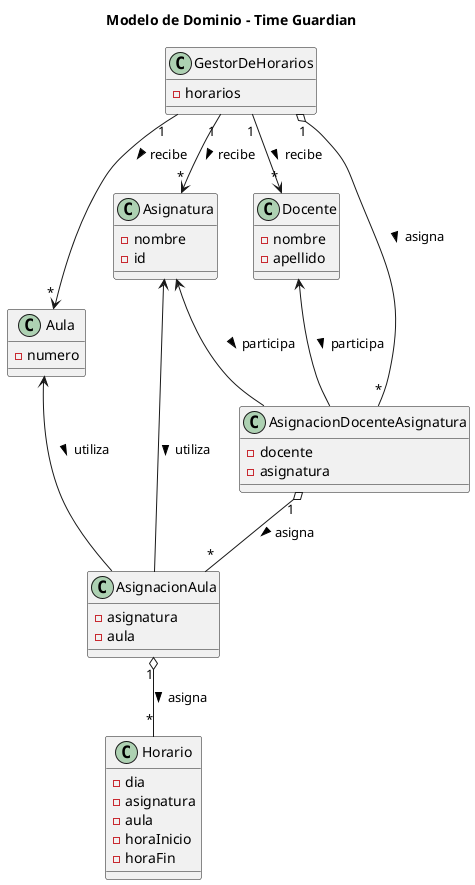 @startuml
title Modelo de Dominio - Time Guardian

class GestorDeHorarios {
    - horarios
}

class Docente {
    - nombre
    - apellido
}

class Asignatura {
    - nombre
    - id
}

class Aula {
    - numero
}

class Horario {
    - dia
    - asignatura
    - aula
    - horaInicio
    - horaFin
}

class AsignacionDocenteAsignatura {
    - docente
    - asignatura
}

class AsignacionAula {
    - asignatura
    - aula
}

GestorDeHorarios "1" --> "*" Docente : "recibe >"
GestorDeHorarios "1" --> "*" Asignatura : "recibe >"
GestorDeHorarios "1" --> "*" Aula : "recibe >"

GestorDeHorarios "1" o-- "*" AsignacionDocenteAsignatura : "asigna >"
AsignacionDocenteAsignatura "1" o-- "*" AsignacionAula : "asigna >"
AsignacionAula "1" o-- "*" Horario : "asigna >"

Docente <-- AsignacionDocenteAsignatura : "participa >"
Asignatura <-- AsignacionDocenteAsignatura : "participa >"
Asignatura <-- AsignacionAula : "utiliza >"
Aula <-- AsignacionAula : "utiliza >"
@enduml
